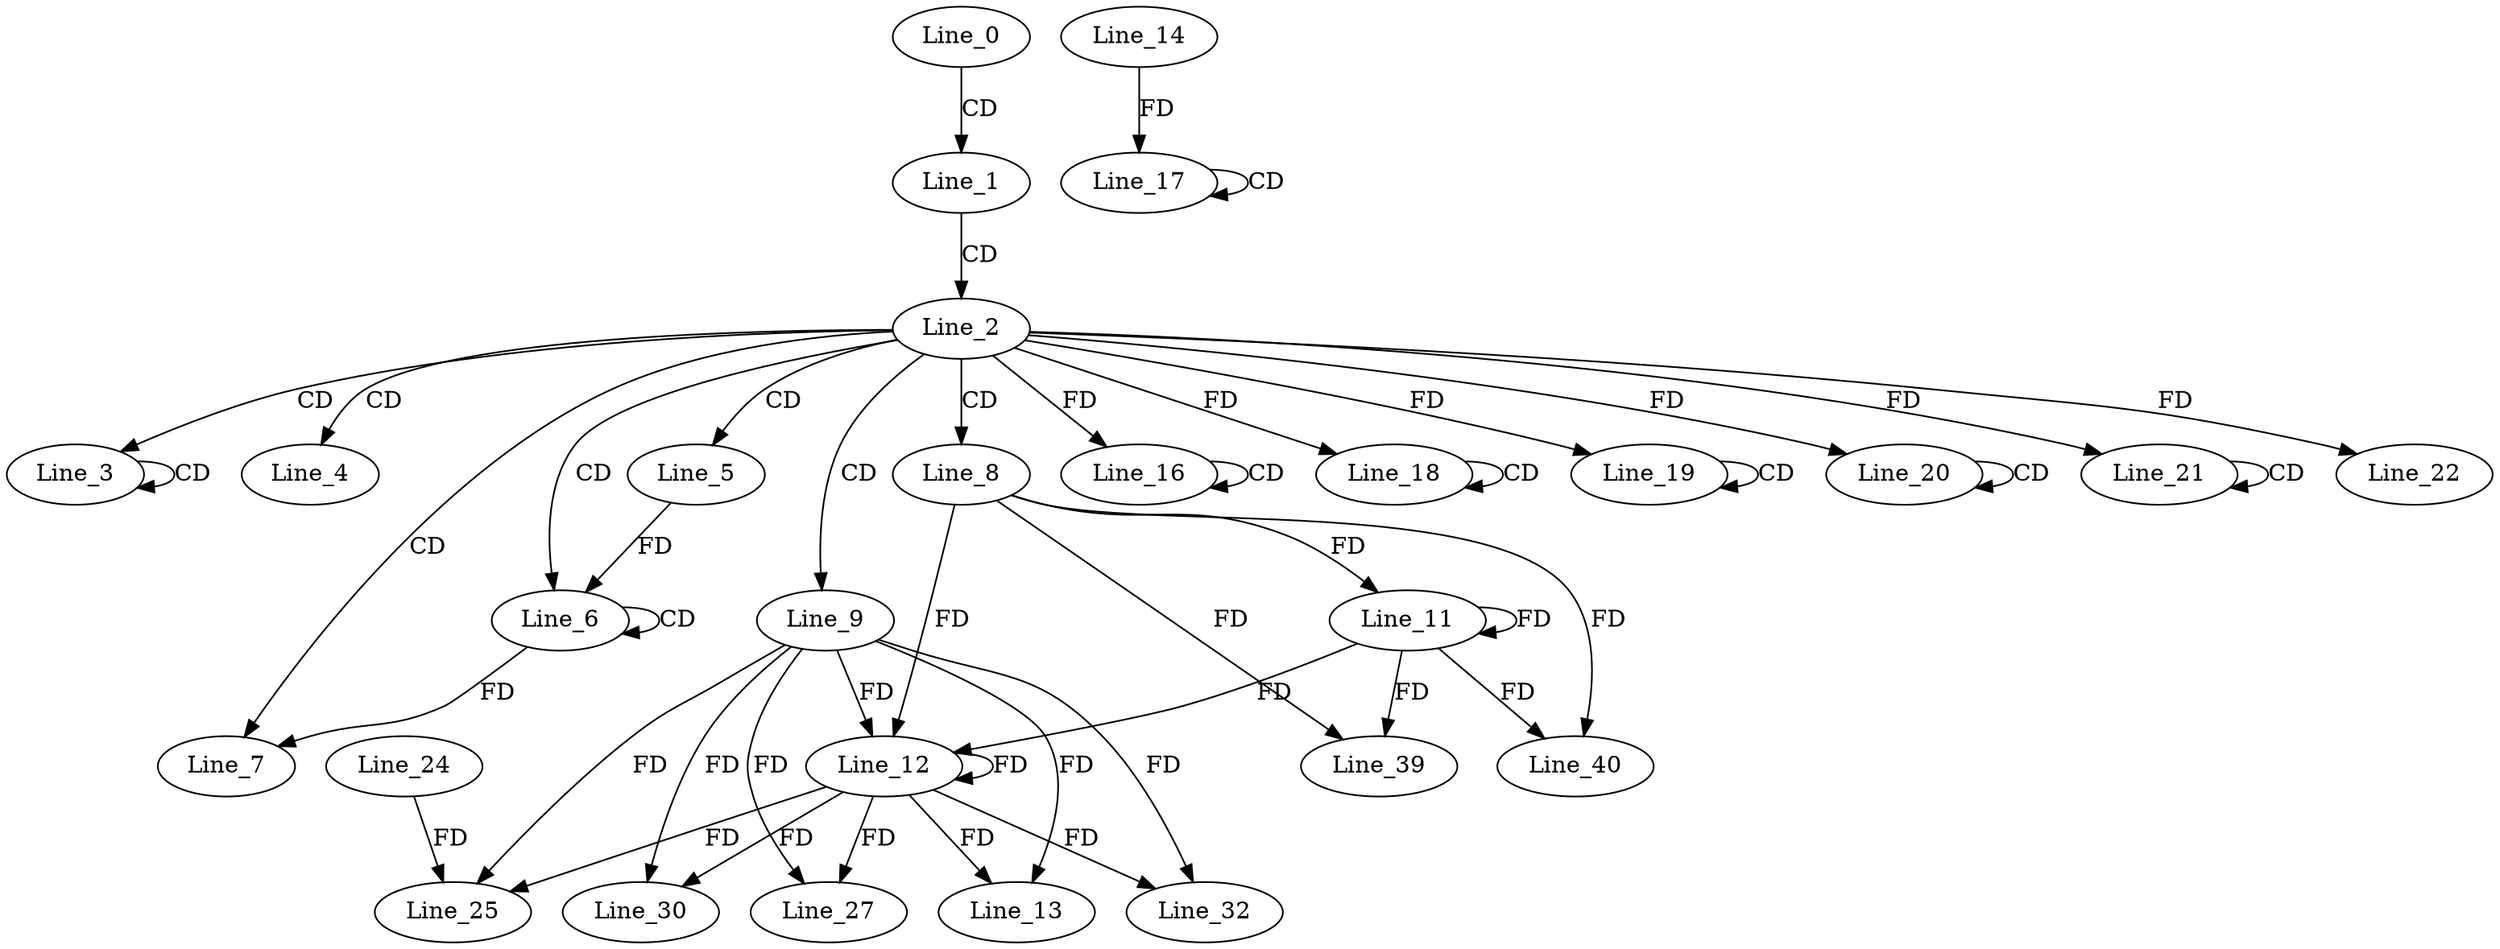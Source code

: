 digraph G {
  Line_0;
  Line_1;
  Line_2;
  Line_3;
  Line_3;
  Line_4;
  Line_5;
  Line_6;
  Line_6;
  Line_6;
  Line_7;
  Line_8;
  Line_9;
  Line_11;
  Line_11;
  Line_12;
  Line_12;
  Line_13;
  Line_16;
  Line_16;
  Line_17;
  Line_17;
  Line_14;
  Line_18;
  Line_18;
  Line_19;
  Line_19;
  Line_20;
  Line_20;
  Line_21;
  Line_21;
  Line_22;
  Line_24;
  Line_25;
  Line_25;
  Line_27;
  Line_30;
  Line_32;
  Line_39;
  Line_40;
  Line_0 -> Line_1 [ label="CD" ];
  Line_1 -> Line_2 [ label="CD" ];
  Line_2 -> Line_3 [ label="CD" ];
  Line_3 -> Line_3 [ label="CD" ];
  Line_2 -> Line_4 [ label="CD" ];
  Line_2 -> Line_5 [ label="CD" ];
  Line_2 -> Line_6 [ label="CD" ];
  Line_6 -> Line_6 [ label="CD" ];
  Line_5 -> Line_6 [ label="FD" ];
  Line_2 -> Line_7 [ label="CD" ];
  Line_6 -> Line_7 [ label="FD" ];
  Line_2 -> Line_8 [ label="CD" ];
  Line_2 -> Line_9 [ label="CD" ];
  Line_8 -> Line_11 [ label="FD" ];
  Line_11 -> Line_11 [ label="FD" ];
  Line_9 -> Line_12 [ label="FD" ];
  Line_12 -> Line_12 [ label="FD" ];
  Line_8 -> Line_12 [ label="FD" ];
  Line_11 -> Line_12 [ label="FD" ];
  Line_9 -> Line_13 [ label="FD" ];
  Line_12 -> Line_13 [ label="FD" ];
  Line_16 -> Line_16 [ label="CD" ];
  Line_2 -> Line_16 [ label="FD" ];
  Line_17 -> Line_17 [ label="CD" ];
  Line_14 -> Line_17 [ label="FD" ];
  Line_18 -> Line_18 [ label="CD" ];
  Line_2 -> Line_18 [ label="FD" ];
  Line_19 -> Line_19 [ label="CD" ];
  Line_2 -> Line_19 [ label="FD" ];
  Line_20 -> Line_20 [ label="CD" ];
  Line_2 -> Line_20 [ label="FD" ];
  Line_21 -> Line_21 [ label="CD" ];
  Line_2 -> Line_21 [ label="FD" ];
  Line_2 -> Line_22 [ label="FD" ];
  Line_24 -> Line_25 [ label="FD" ];
  Line_9 -> Line_25 [ label="FD" ];
  Line_12 -> Line_25 [ label="FD" ];
  Line_9 -> Line_27 [ label="FD" ];
  Line_12 -> Line_27 [ label="FD" ];
  Line_9 -> Line_30 [ label="FD" ];
  Line_12 -> Line_30 [ label="FD" ];
  Line_9 -> Line_32 [ label="FD" ];
  Line_12 -> Line_32 [ label="FD" ];
  Line_8 -> Line_39 [ label="FD" ];
  Line_11 -> Line_39 [ label="FD" ];
  Line_8 -> Line_40 [ label="FD" ];
  Line_11 -> Line_40 [ label="FD" ];
}

